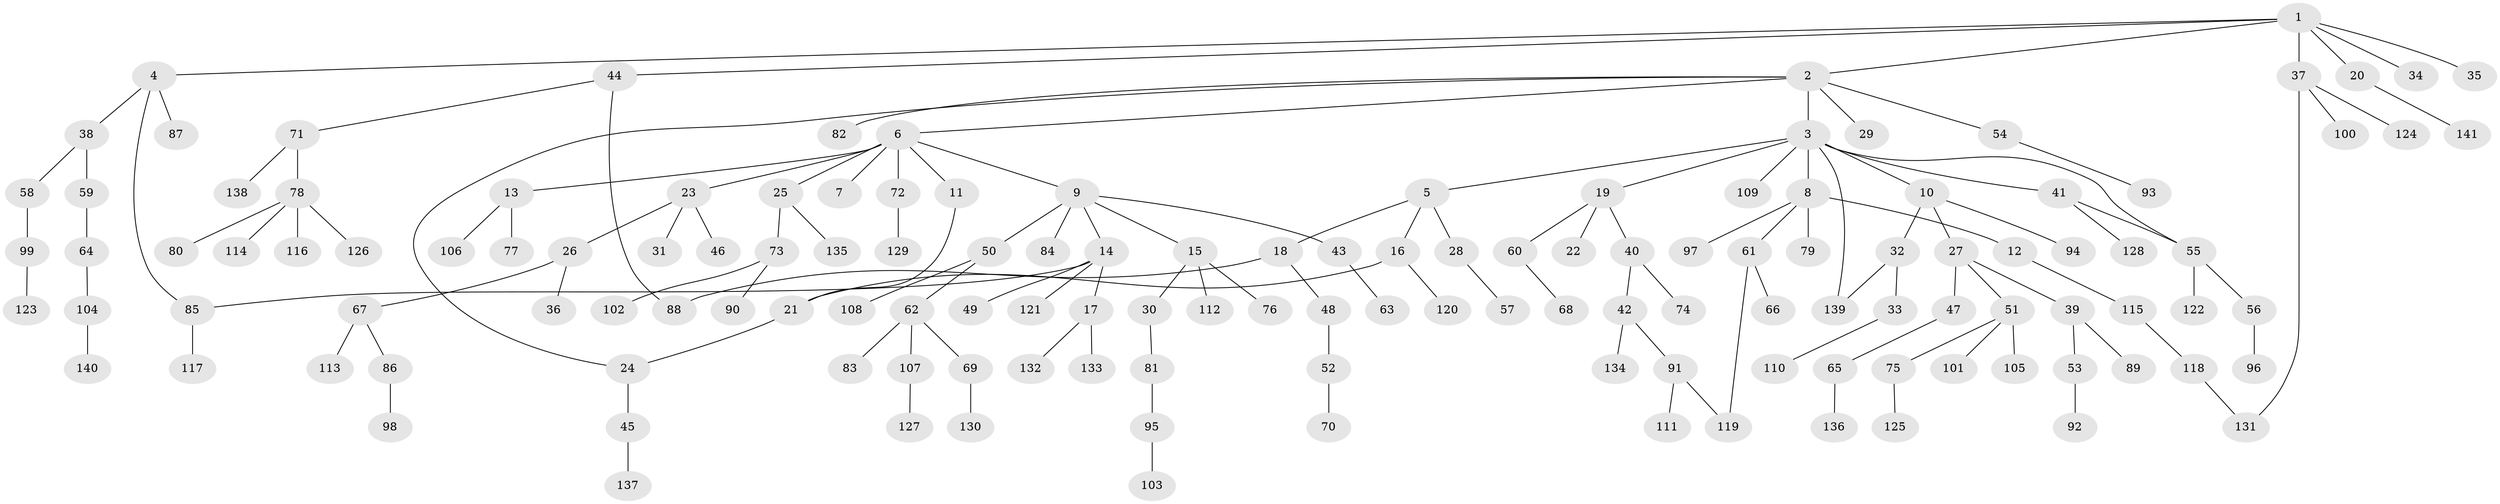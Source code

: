 // coarse degree distribution, {7: 0.01020408163265306, 14: 0.01020408163265306, 4: 0.12244897959183673, 9: 0.01020408163265306, 1: 0.5306122448979592, 5: 0.030612244897959183, 2: 0.19387755102040816, 3: 0.09183673469387756}
// Generated by graph-tools (version 1.1) at 2025/23/03/03/25 07:23:32]
// undirected, 141 vertices, 148 edges
graph export_dot {
graph [start="1"]
  node [color=gray90,style=filled];
  1;
  2;
  3;
  4;
  5;
  6;
  7;
  8;
  9;
  10;
  11;
  12;
  13;
  14;
  15;
  16;
  17;
  18;
  19;
  20;
  21;
  22;
  23;
  24;
  25;
  26;
  27;
  28;
  29;
  30;
  31;
  32;
  33;
  34;
  35;
  36;
  37;
  38;
  39;
  40;
  41;
  42;
  43;
  44;
  45;
  46;
  47;
  48;
  49;
  50;
  51;
  52;
  53;
  54;
  55;
  56;
  57;
  58;
  59;
  60;
  61;
  62;
  63;
  64;
  65;
  66;
  67;
  68;
  69;
  70;
  71;
  72;
  73;
  74;
  75;
  76;
  77;
  78;
  79;
  80;
  81;
  82;
  83;
  84;
  85;
  86;
  87;
  88;
  89;
  90;
  91;
  92;
  93;
  94;
  95;
  96;
  97;
  98;
  99;
  100;
  101;
  102;
  103;
  104;
  105;
  106;
  107;
  108;
  109;
  110;
  111;
  112;
  113;
  114;
  115;
  116;
  117;
  118;
  119;
  120;
  121;
  122;
  123;
  124;
  125;
  126;
  127;
  128;
  129;
  130;
  131;
  132;
  133;
  134;
  135;
  136;
  137;
  138;
  139;
  140;
  141;
  1 -- 2;
  1 -- 4;
  1 -- 20;
  1 -- 34;
  1 -- 35;
  1 -- 37;
  1 -- 44;
  2 -- 3;
  2 -- 6;
  2 -- 24;
  2 -- 29;
  2 -- 54;
  2 -- 82;
  3 -- 5;
  3 -- 8;
  3 -- 10;
  3 -- 19;
  3 -- 41;
  3 -- 109;
  3 -- 55;
  3 -- 139;
  4 -- 38;
  4 -- 87;
  4 -- 85;
  5 -- 16;
  5 -- 18;
  5 -- 28;
  6 -- 7;
  6 -- 9;
  6 -- 11;
  6 -- 13;
  6 -- 23;
  6 -- 25;
  6 -- 72;
  8 -- 12;
  8 -- 61;
  8 -- 79;
  8 -- 97;
  9 -- 14;
  9 -- 15;
  9 -- 43;
  9 -- 50;
  9 -- 84;
  10 -- 27;
  10 -- 32;
  10 -- 94;
  11 -- 21;
  12 -- 115;
  13 -- 77;
  13 -- 106;
  14 -- 17;
  14 -- 49;
  14 -- 85;
  14 -- 121;
  15 -- 30;
  15 -- 76;
  15 -- 112;
  16 -- 120;
  16 -- 21;
  17 -- 132;
  17 -- 133;
  18 -- 48;
  18 -- 88;
  19 -- 22;
  19 -- 40;
  19 -- 60;
  20 -- 141;
  21 -- 24;
  23 -- 26;
  23 -- 31;
  23 -- 46;
  24 -- 45;
  25 -- 73;
  25 -- 135;
  26 -- 36;
  26 -- 67;
  27 -- 39;
  27 -- 47;
  27 -- 51;
  28 -- 57;
  30 -- 81;
  32 -- 33;
  32 -- 139;
  33 -- 110;
  37 -- 100;
  37 -- 124;
  37 -- 131;
  38 -- 58;
  38 -- 59;
  39 -- 53;
  39 -- 89;
  40 -- 42;
  40 -- 74;
  41 -- 55;
  41 -- 128;
  42 -- 91;
  42 -- 134;
  43 -- 63;
  44 -- 71;
  44 -- 88;
  45 -- 137;
  47 -- 65;
  48 -- 52;
  50 -- 62;
  50 -- 108;
  51 -- 75;
  51 -- 101;
  51 -- 105;
  52 -- 70;
  53 -- 92;
  54 -- 93;
  55 -- 56;
  55 -- 122;
  56 -- 96;
  58 -- 99;
  59 -- 64;
  60 -- 68;
  61 -- 66;
  61 -- 119;
  62 -- 69;
  62 -- 83;
  62 -- 107;
  64 -- 104;
  65 -- 136;
  67 -- 86;
  67 -- 113;
  69 -- 130;
  71 -- 78;
  71 -- 138;
  72 -- 129;
  73 -- 90;
  73 -- 102;
  75 -- 125;
  78 -- 80;
  78 -- 114;
  78 -- 116;
  78 -- 126;
  81 -- 95;
  85 -- 117;
  86 -- 98;
  91 -- 111;
  91 -- 119;
  95 -- 103;
  99 -- 123;
  104 -- 140;
  107 -- 127;
  115 -- 118;
  118 -- 131;
}

